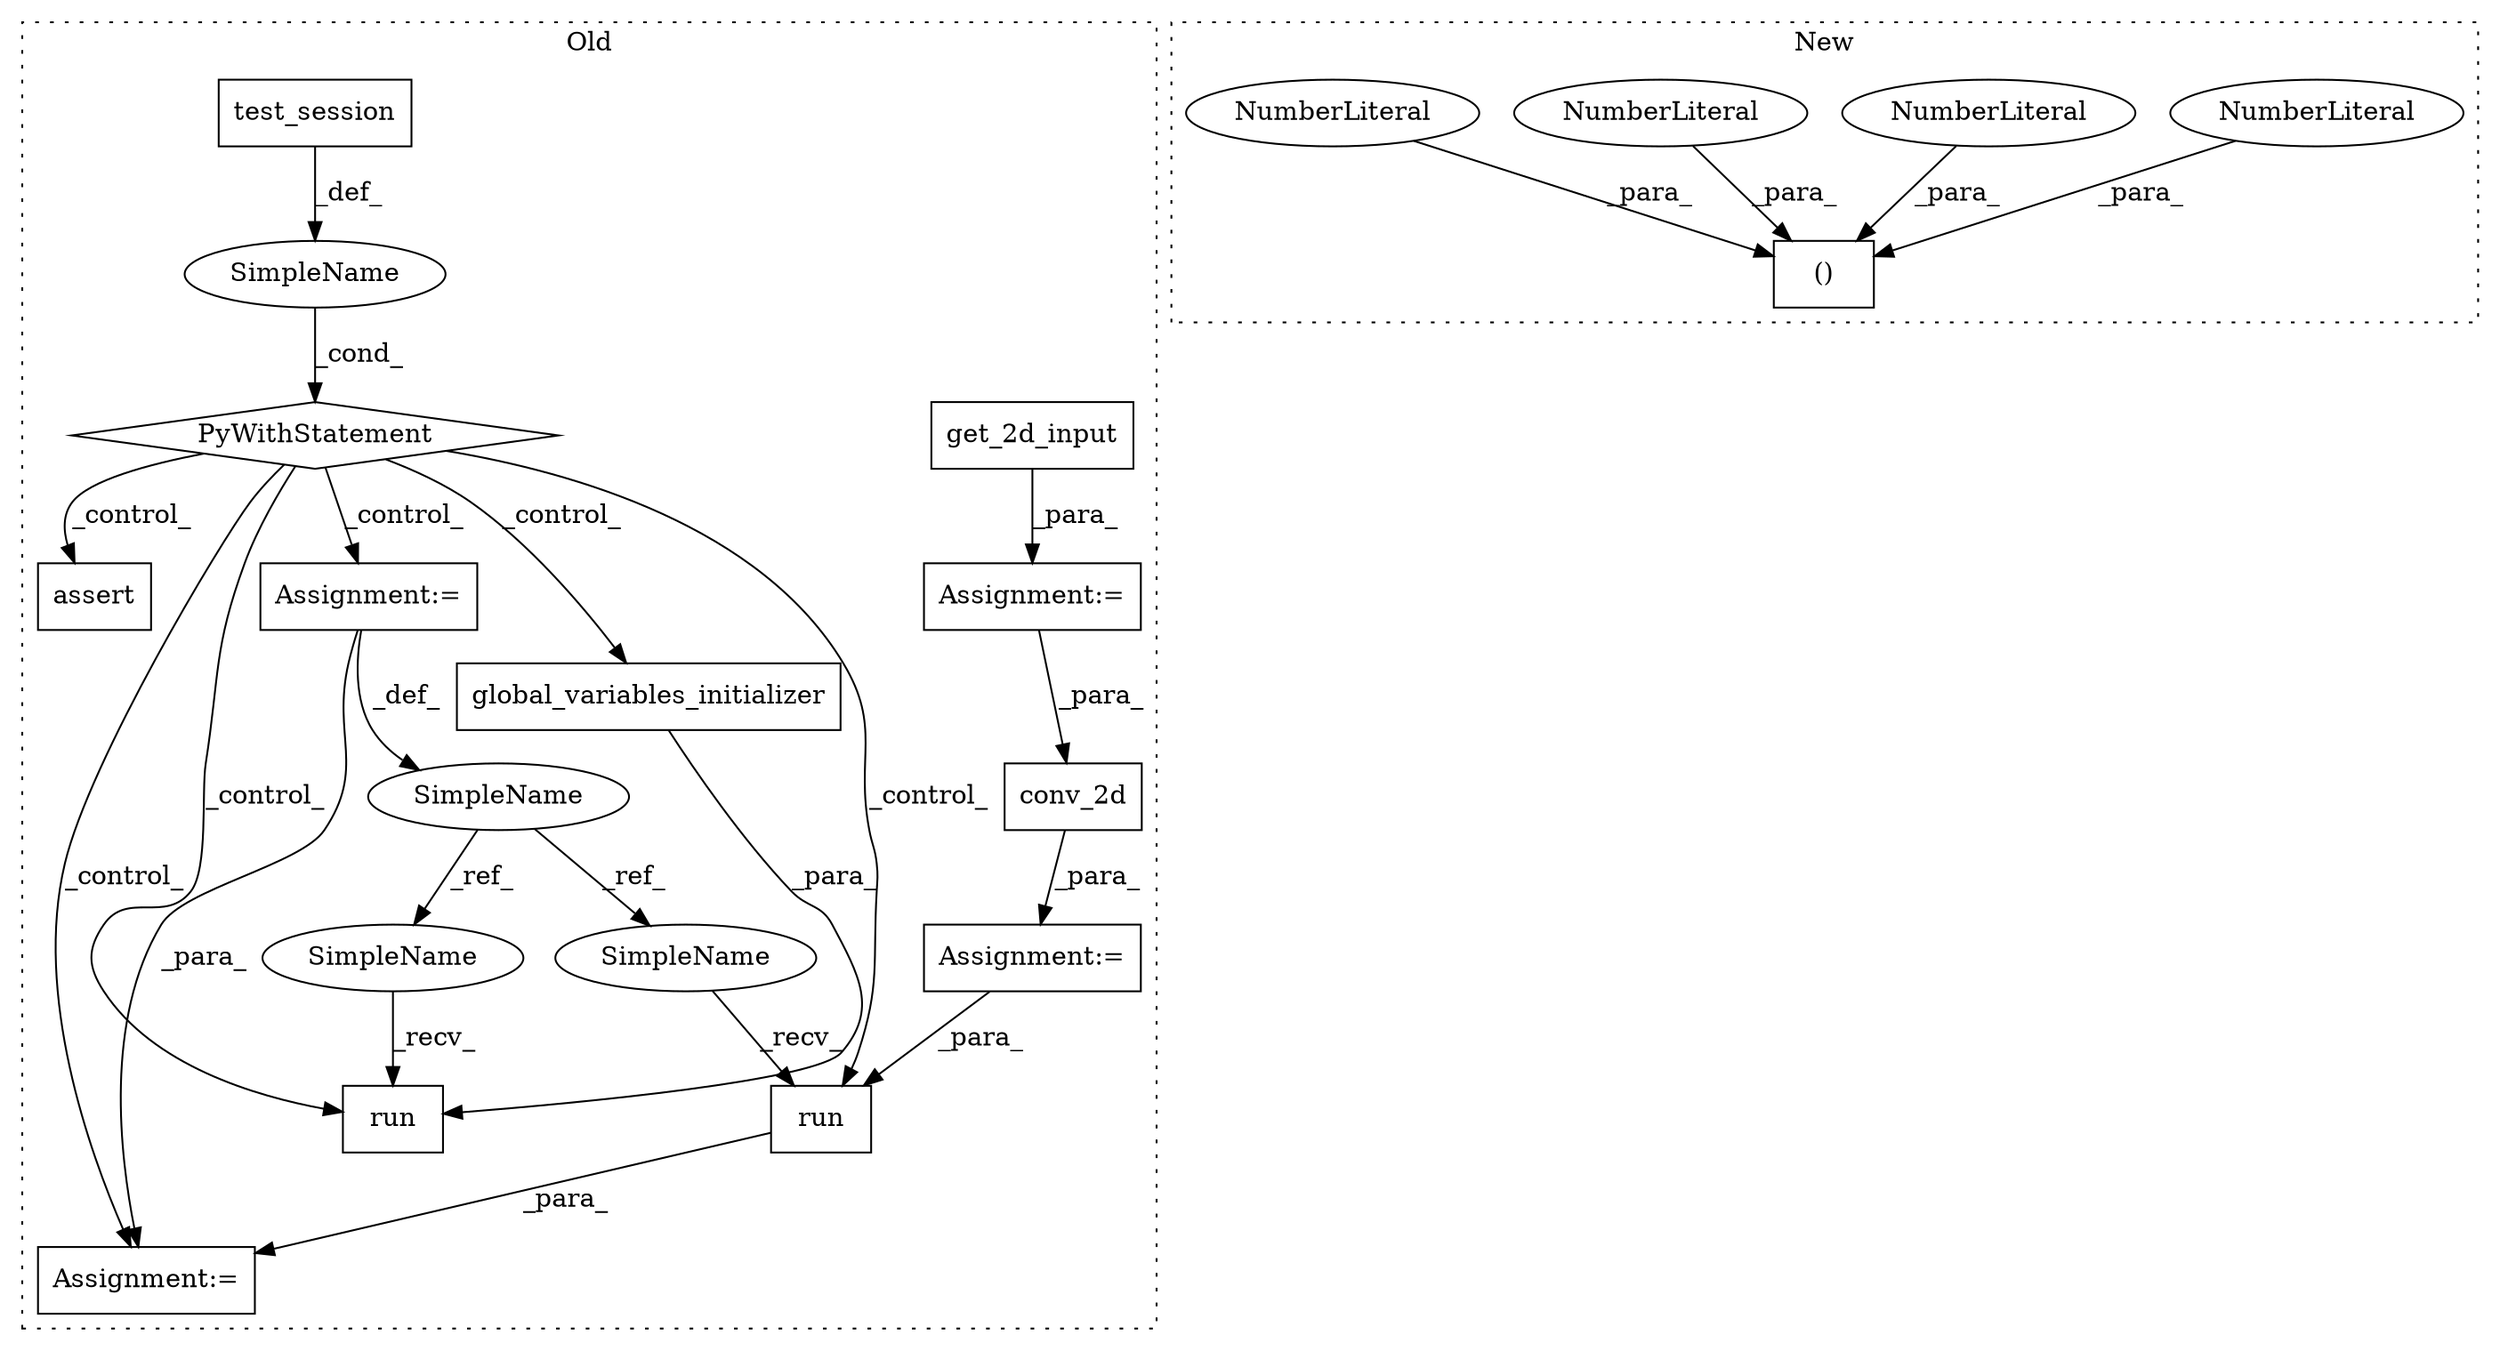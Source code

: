 digraph G {
subgraph cluster0 {
1 [label="conv_2d" a="32" s="9944,9956" l="8,1" shape="box"];
3 [label="get_2d_input" a="32" s="9859" l="14" shape="box"];
4 [label="run" a="32" s="10109,10124" l="4,1" shape="box"];
5 [label="SimpleName" a="42" s="" l="" shape="ellipse"];
6 [label="PyWithStatement" a="104" s="9983,10012" l="10,2" shape="diamond"];
7 [label="run" a="32" s="10043,10088" l="4,1" shape="box"];
8 [label="test_session" a="32" s="9998" l="14" shape="box"];
9 [label="global_variables_initializer" a="32" s="10058" l="30" shape="box"];
10 [label="assert" a="32" s="10138,10220" l="22,1" shape="box"];
11 [label="SimpleName" a="42" s="10026" l="4" shape="ellipse"];
12 [label="Assignment:=" a="7" s="9853" l="1" shape="box"];
13 [label="Assignment:=" a="7" s="10026" l="4" shape="box"];
14 [label="Assignment:=" a="7" s="9943" l="1" shape="box"];
15 [label="Assignment:=" a="7" s="10103" l="1" shape="box"];
20 [label="SimpleName" a="42" s="10104" l="4" shape="ellipse"];
21 [label="SimpleName" a="42" s="10038" l="4" shape="ellipse"];
label = "Old";
style="dotted";
}
subgraph cluster1 {
2 [label="()" a="106" s="9187" l="46" shape="box"];
16 [label="NumberLiteral" a="34" s="9201" l="2" shape="ellipse"];
17 [label="NumberLiteral" a="34" s="9187" l="1" shape="ellipse"];
18 [label="NumberLiteral" a="34" s="9231" l="2" shape="ellipse"];
19 [label="NumberLiteral" a="34" s="9216" l="2" shape="ellipse"];
label = "New";
style="dotted";
}
1 -> 14 [label="_para_"];
3 -> 12 [label="_para_"];
4 -> 15 [label="_para_"];
5 -> 6 [label="_cond_"];
6 -> 13 [label="_control_"];
6 -> 9 [label="_control_"];
6 -> 7 [label="_control_"];
6 -> 10 [label="_control_"];
6 -> 4 [label="_control_"];
6 -> 15 [label="_control_"];
8 -> 5 [label="_def_"];
9 -> 7 [label="_para_"];
11 -> 21 [label="_ref_"];
11 -> 20 [label="_ref_"];
12 -> 1 [label="_para_"];
13 -> 15 [label="_para_"];
13 -> 11 [label="_def_"];
14 -> 4 [label="_para_"];
16 -> 2 [label="_para_"];
17 -> 2 [label="_para_"];
18 -> 2 [label="_para_"];
19 -> 2 [label="_para_"];
20 -> 4 [label="_recv_"];
21 -> 7 [label="_recv_"];
}